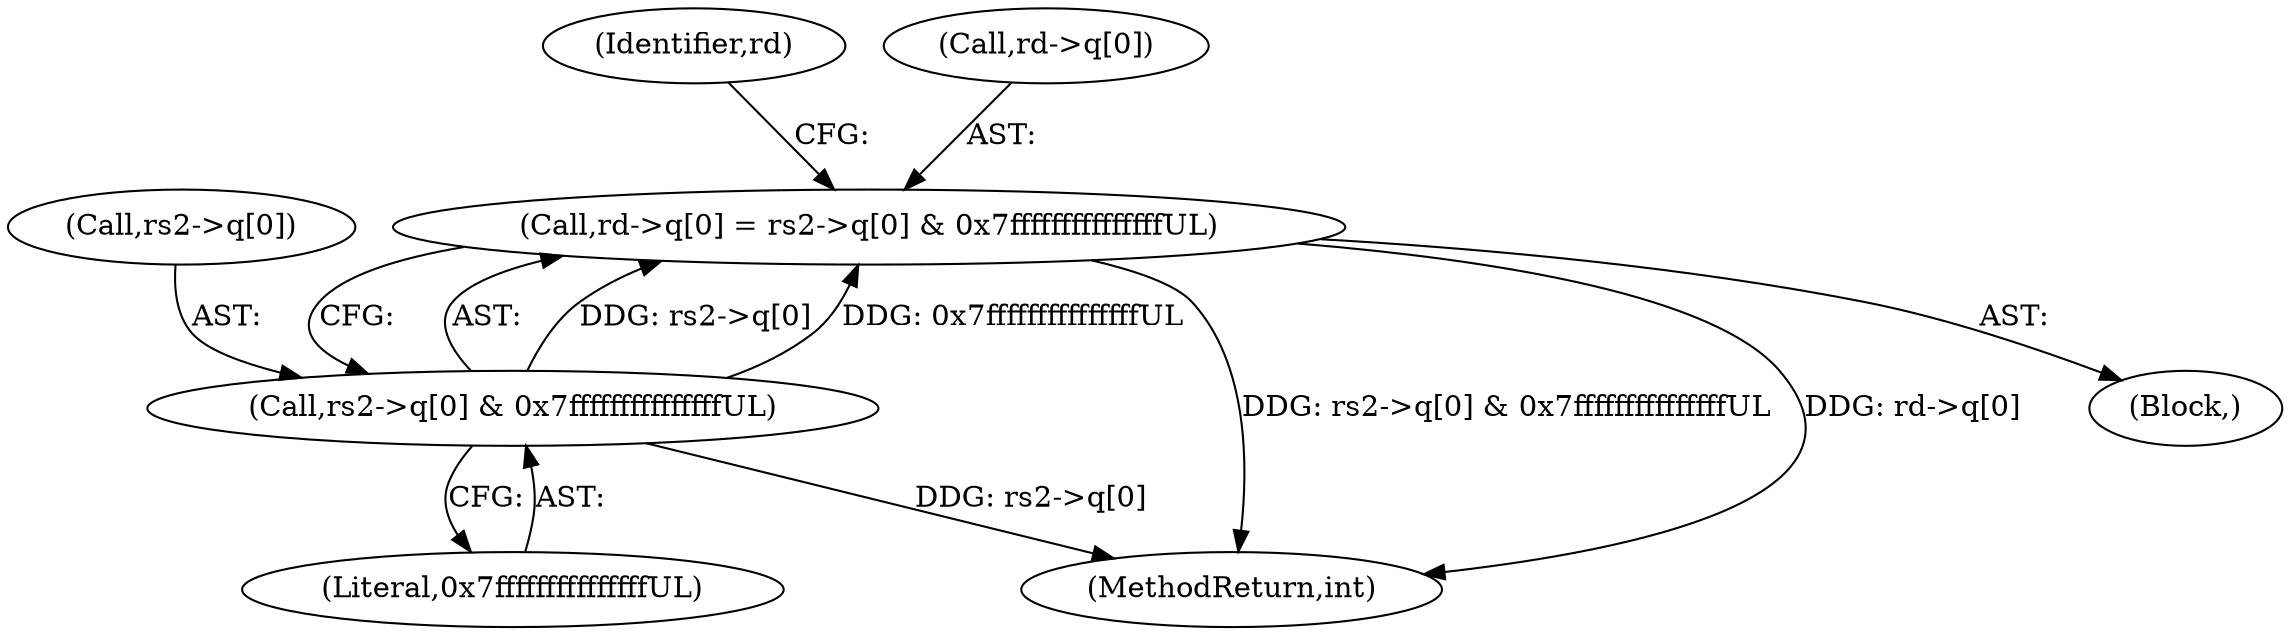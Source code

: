 digraph "0_linux_a8b0ca17b80e92faab46ee7179ba9e99ccb61233_42@array" {
"1001522" [label="(Call,rd->q[0] = rs2->q[0] & 0x7fffffffffffffffUL)"];
"1001528" [label="(Call,rs2->q[0] & 0x7fffffffffffffffUL)"];
"1001529" [label="(Call,rs2->q[0])"];
"1001538" [label="(Identifier,rd)"];
"1001522" [label="(Call,rd->q[0] = rs2->q[0] & 0x7fffffffffffffffUL)"];
"1001528" [label="(Call,rs2->q[0] & 0x7fffffffffffffffUL)"];
"1001379" [label="(Block,)"];
"1001534" [label="(Literal,0x7fffffffffffffffUL)"];
"1001895" [label="(MethodReturn,int)"];
"1001523" [label="(Call,rd->q[0])"];
"1001522" -> "1001379"  [label="AST: "];
"1001522" -> "1001528"  [label="CFG: "];
"1001523" -> "1001522"  [label="AST: "];
"1001528" -> "1001522"  [label="AST: "];
"1001538" -> "1001522"  [label="CFG: "];
"1001522" -> "1001895"  [label="DDG: rs2->q[0] & 0x7fffffffffffffffUL"];
"1001522" -> "1001895"  [label="DDG: rd->q[0]"];
"1001528" -> "1001522"  [label="DDG: rs2->q[0]"];
"1001528" -> "1001522"  [label="DDG: 0x7fffffffffffffffUL"];
"1001528" -> "1001534"  [label="CFG: "];
"1001529" -> "1001528"  [label="AST: "];
"1001534" -> "1001528"  [label="AST: "];
"1001528" -> "1001895"  [label="DDG: rs2->q[0]"];
}
